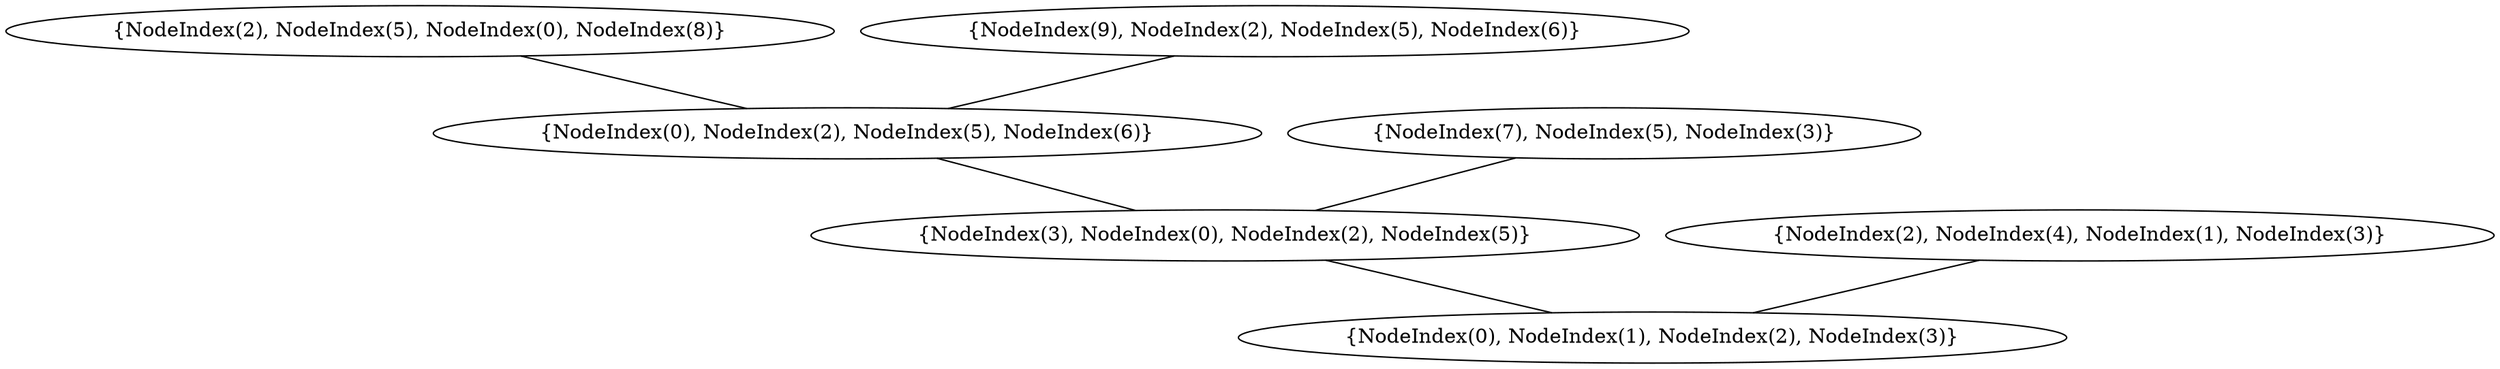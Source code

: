 graph {
    0 [ label = "{NodeIndex(0), NodeIndex(1), NodeIndex(2), NodeIndex(3)}" ]
    1 [ label = "{NodeIndex(3), NodeIndex(0), NodeIndex(2), NodeIndex(5)}" ]
    2 [ label = "{NodeIndex(0), NodeIndex(2), NodeIndex(5), NodeIndex(6)}" ]
    3 [ label = "{NodeIndex(2), NodeIndex(5), NodeIndex(0), NodeIndex(8)}" ]
    4 [ label = "{NodeIndex(2), NodeIndex(4), NodeIndex(1), NodeIndex(3)}" ]
    5 [ label = "{NodeIndex(9), NodeIndex(2), NodeIndex(5), NodeIndex(6)}" ]
    6 [ label = "{NodeIndex(7), NodeIndex(5), NodeIndex(3)}" ]
    1 -- 0 [ ]
    2 -- 1 [ ]
    4 -- 0 [ ]
    3 -- 2 [ ]
    5 -- 2 [ ]
    6 -- 1 [ ]
}
